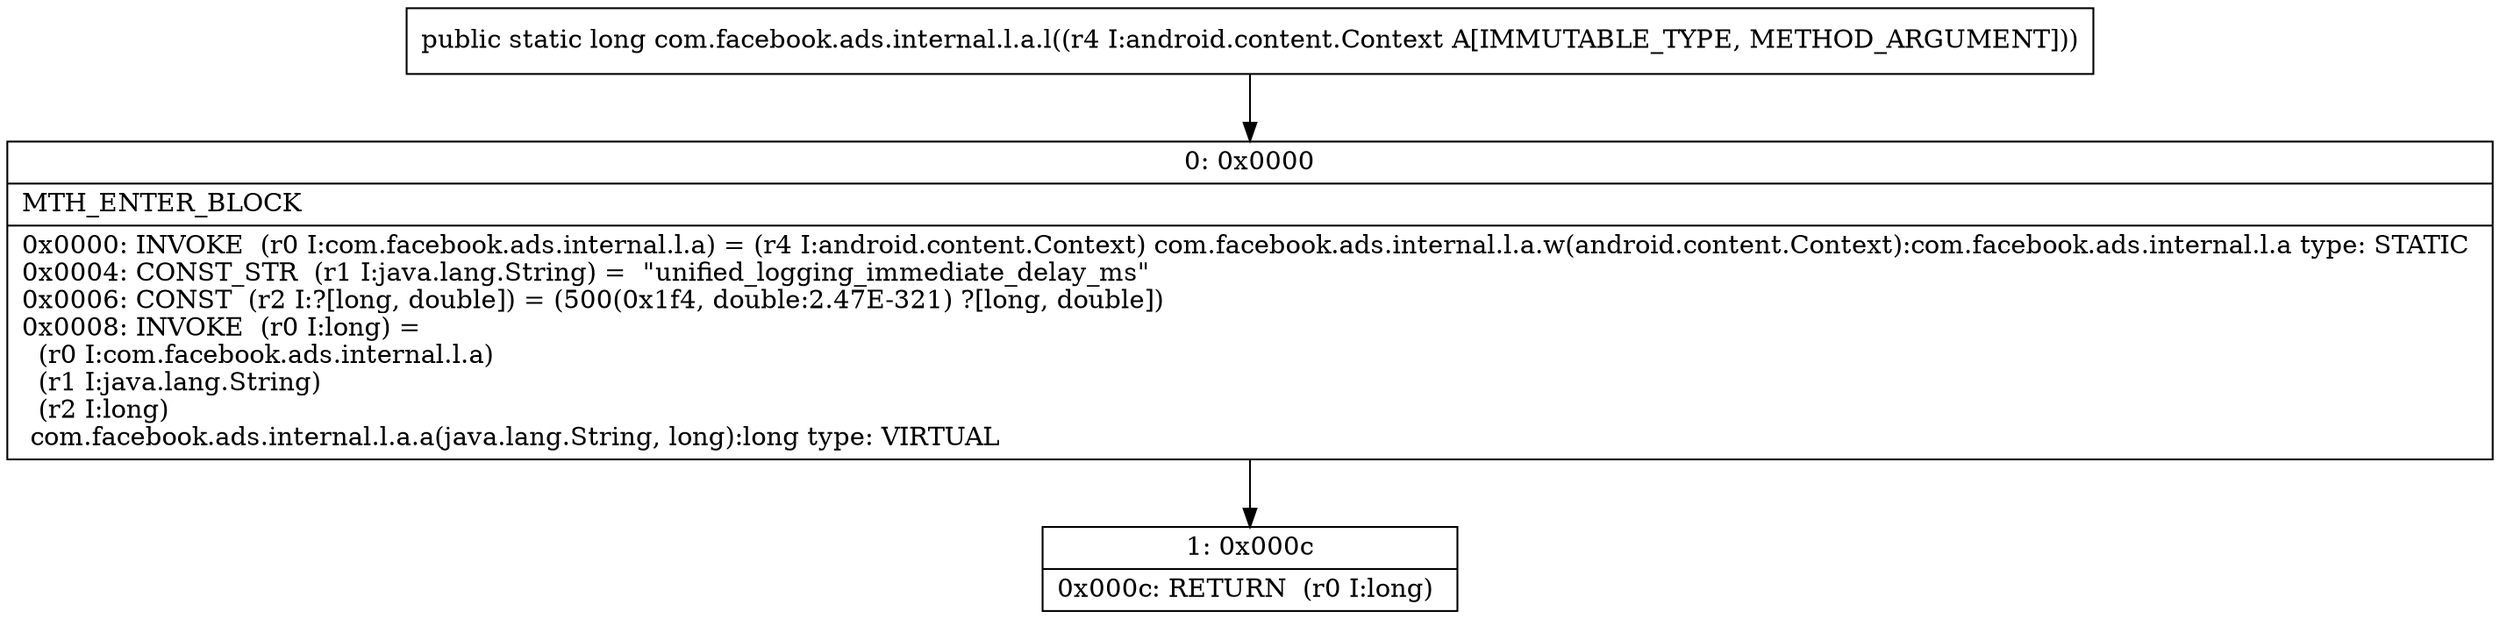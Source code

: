 digraph "CFG forcom.facebook.ads.internal.l.a.l(Landroid\/content\/Context;)J" {
Node_0 [shape=record,label="{0\:\ 0x0000|MTH_ENTER_BLOCK\l|0x0000: INVOKE  (r0 I:com.facebook.ads.internal.l.a) = (r4 I:android.content.Context) com.facebook.ads.internal.l.a.w(android.content.Context):com.facebook.ads.internal.l.a type: STATIC \l0x0004: CONST_STR  (r1 I:java.lang.String) =  \"unified_logging_immediate_delay_ms\" \l0x0006: CONST  (r2 I:?[long, double]) = (500(0x1f4, double:2.47E\-321) ?[long, double]) \l0x0008: INVOKE  (r0 I:long) = \l  (r0 I:com.facebook.ads.internal.l.a)\l  (r1 I:java.lang.String)\l  (r2 I:long)\l com.facebook.ads.internal.l.a.a(java.lang.String, long):long type: VIRTUAL \l}"];
Node_1 [shape=record,label="{1\:\ 0x000c|0x000c: RETURN  (r0 I:long) \l}"];
MethodNode[shape=record,label="{public static long com.facebook.ads.internal.l.a.l((r4 I:android.content.Context A[IMMUTABLE_TYPE, METHOD_ARGUMENT])) }"];
MethodNode -> Node_0;
Node_0 -> Node_1;
}


